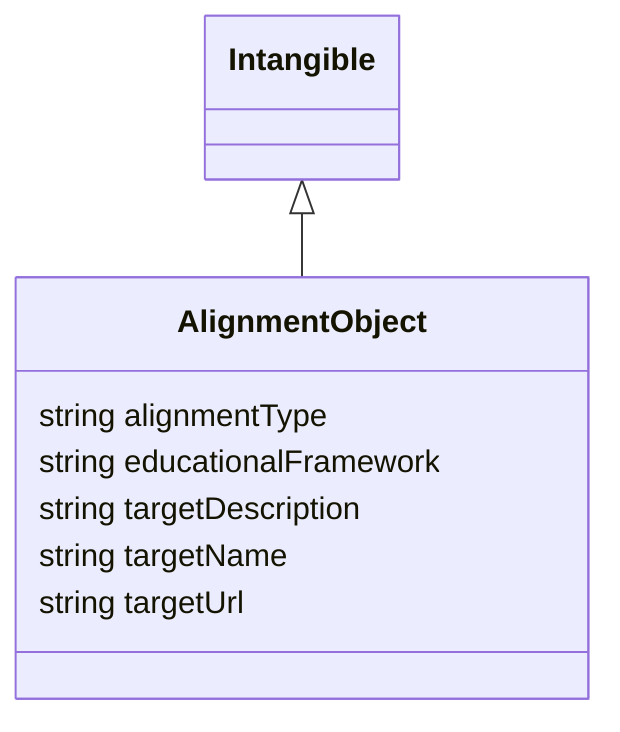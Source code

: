 classDiagram
  

Intangible <|-- AlignmentObject
class AlignmentObject {

  string alignmentType
  string educationalFramework
  string targetDescription
  string targetName
  string targetUrl

}